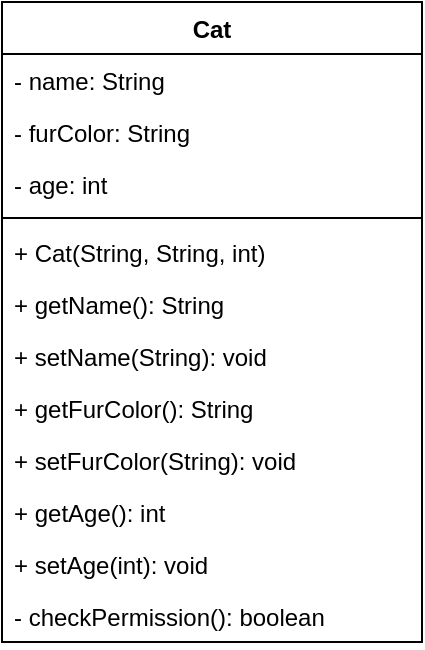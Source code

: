 <mxfile>
    <diagram id="nf6CXcF38EblfYIv-sH4" name="Cat">
        <mxGraphModel dx="471" dy="535" grid="1" gridSize="10" guides="1" tooltips="1" connect="1" arrows="1" fold="1" page="1" pageScale="1" pageWidth="850" pageHeight="1100" math="0" shadow="0">
            <root>
                <mxCell id="0"/>
                <mxCell id="1" parent="0"/>
                <mxCell id="2" value="Cat" style="swimlane;fontStyle=1;align=center;verticalAlign=top;childLayout=stackLayout;horizontal=1;startSize=26;horizontalStack=0;resizeParent=1;resizeParentMax=0;resizeLast=0;collapsible=1;marginBottom=0;" vertex="1" parent="1">
                    <mxGeometry x="320" y="150" width="210" height="320" as="geometry">
                        <mxRectangle x="320" y="150" width="60" height="30" as="alternateBounds"/>
                    </mxGeometry>
                </mxCell>
                <mxCell id="3" value="- name: String" style="text;strokeColor=none;fillColor=none;align=left;verticalAlign=top;spacingLeft=4;spacingRight=4;overflow=hidden;rotatable=0;points=[[0,0.5],[1,0.5]];portConstraint=eastwest;" vertex="1" parent="2">
                    <mxGeometry y="26" width="210" height="26" as="geometry"/>
                </mxCell>
                <mxCell id="6" value="- furColor: String" style="text;strokeColor=none;fillColor=none;align=left;verticalAlign=top;spacingLeft=4;spacingRight=4;overflow=hidden;rotatable=0;points=[[0,0.5],[1,0.5]];portConstraint=eastwest;" vertex="1" parent="2">
                    <mxGeometry y="52" width="210" height="26" as="geometry"/>
                </mxCell>
                <mxCell id="7" value="- age: int" style="text;strokeColor=none;fillColor=none;align=left;verticalAlign=top;spacingLeft=4;spacingRight=4;overflow=hidden;rotatable=0;points=[[0,0.5],[1,0.5]];portConstraint=eastwest;" vertex="1" parent="2">
                    <mxGeometry y="78" width="210" height="26" as="geometry"/>
                </mxCell>
                <mxCell id="4" value="" style="line;strokeWidth=1;fillColor=none;align=left;verticalAlign=middle;spacingTop=-1;spacingLeft=3;spacingRight=3;rotatable=0;labelPosition=right;points=[];portConstraint=eastwest;strokeColor=inherit;" vertex="1" parent="2">
                    <mxGeometry y="104" width="210" height="8" as="geometry"/>
                </mxCell>
                <mxCell id="5" value="+ Cat(String, String, int)" style="text;strokeColor=none;fillColor=none;align=left;verticalAlign=top;spacingLeft=4;spacingRight=4;overflow=hidden;rotatable=0;points=[[0,0.5],[1,0.5]];portConstraint=eastwest;" vertex="1" parent="2">
                    <mxGeometry y="112" width="210" height="26" as="geometry"/>
                </mxCell>
                <mxCell id="8" value="+ getName(): String" style="text;strokeColor=none;fillColor=none;align=left;verticalAlign=top;spacingLeft=4;spacingRight=4;overflow=hidden;rotatable=0;points=[[0,0.5],[1,0.5]];portConstraint=eastwest;" vertex="1" parent="2">
                    <mxGeometry y="138" width="210" height="26" as="geometry"/>
                </mxCell>
                <mxCell id="9" value="+ setName(String): void" style="text;strokeColor=none;fillColor=none;align=left;verticalAlign=top;spacingLeft=4;spacingRight=4;overflow=hidden;rotatable=0;points=[[0,0.5],[1,0.5]];portConstraint=eastwest;" vertex="1" parent="2">
                    <mxGeometry y="164" width="210" height="26" as="geometry"/>
                </mxCell>
                <mxCell id="10" value="+ getFurColor(): String" style="text;strokeColor=none;fillColor=none;align=left;verticalAlign=top;spacingLeft=4;spacingRight=4;overflow=hidden;rotatable=0;points=[[0,0.5],[1,0.5]];portConstraint=eastwest;" vertex="1" parent="2">
                    <mxGeometry y="190" width="210" height="26" as="geometry"/>
                </mxCell>
                <mxCell id="11" value="+ setFurColor(String): void" style="text;strokeColor=none;fillColor=none;align=left;verticalAlign=top;spacingLeft=4;spacingRight=4;overflow=hidden;rotatable=0;points=[[0,0.5],[1,0.5]];portConstraint=eastwest;" vertex="1" parent="2">
                    <mxGeometry y="216" width="210" height="26" as="geometry"/>
                </mxCell>
                <mxCell id="12" value="+ getAge(): int" style="text;strokeColor=none;fillColor=none;align=left;verticalAlign=top;spacingLeft=4;spacingRight=4;overflow=hidden;rotatable=0;points=[[0,0.5],[1,0.5]];portConstraint=eastwest;" vertex="1" parent="2">
                    <mxGeometry y="242" width="210" height="26" as="geometry"/>
                </mxCell>
                <mxCell id="13" value="+ setAge(int): void" style="text;strokeColor=none;fillColor=none;align=left;verticalAlign=top;spacingLeft=4;spacingRight=4;overflow=hidden;rotatable=0;points=[[0,0.5],[1,0.5]];portConstraint=eastwest;" vertex="1" parent="2">
                    <mxGeometry y="268" width="210" height="26" as="geometry"/>
                </mxCell>
                <mxCell id="14" value="- checkPermission(): boolean" style="text;strokeColor=none;fillColor=none;align=left;verticalAlign=top;spacingLeft=4;spacingRight=4;overflow=hidden;rotatable=0;points=[[0,0.5],[1,0.5]];portConstraint=eastwest;" vertex="1" parent="2">
                    <mxGeometry y="294" width="210" height="26" as="geometry"/>
                </mxCell>
            </root>
        </mxGraphModel>
    </diagram>
    <diagram id="k0CA6xjKnbfSxCprKQLg" name="App / Cat">
        <mxGraphModel dx="706" dy="528" grid="1" gridSize="10" guides="1" tooltips="1" connect="1" arrows="1" fold="1" page="1" pageScale="1" pageWidth="850" pageHeight="1100" math="0" shadow="0">
            <root>
                <mxCell id="0"/>
                <mxCell id="1" parent="0"/>
                <mxCell id="X5golgz6GThpYnPuRxXP-1" value="Cat" style="swimlane;fontStyle=1;align=center;verticalAlign=top;childLayout=stackLayout;horizontal=1;startSize=26;horizontalStack=0;resizeParent=1;resizeParentMax=0;resizeLast=0;collapsible=1;marginBottom=0;" vertex="1" parent="1">
                    <mxGeometry x="360" y="120" width="210" height="320" as="geometry">
                        <mxRectangle x="320" y="150" width="60" height="30" as="alternateBounds"/>
                    </mxGeometry>
                </mxCell>
                <mxCell id="X5golgz6GThpYnPuRxXP-2" value="- name: String" style="text;strokeColor=none;fillColor=none;align=left;verticalAlign=top;spacingLeft=4;spacingRight=4;overflow=hidden;rotatable=0;points=[[0,0.5],[1,0.5]];portConstraint=eastwest;" vertex="1" parent="X5golgz6GThpYnPuRxXP-1">
                    <mxGeometry y="26" width="210" height="26" as="geometry"/>
                </mxCell>
                <mxCell id="X5golgz6GThpYnPuRxXP-3" value="- furColor: String" style="text;strokeColor=none;fillColor=none;align=left;verticalAlign=top;spacingLeft=4;spacingRight=4;overflow=hidden;rotatable=0;points=[[0,0.5],[1,0.5]];portConstraint=eastwest;" vertex="1" parent="X5golgz6GThpYnPuRxXP-1">
                    <mxGeometry y="52" width="210" height="26" as="geometry"/>
                </mxCell>
                <mxCell id="X5golgz6GThpYnPuRxXP-4" value="- age: int" style="text;strokeColor=none;fillColor=none;align=left;verticalAlign=top;spacingLeft=4;spacingRight=4;overflow=hidden;rotatable=0;points=[[0,0.5],[1,0.5]];portConstraint=eastwest;" vertex="1" parent="X5golgz6GThpYnPuRxXP-1">
                    <mxGeometry y="78" width="210" height="26" as="geometry"/>
                </mxCell>
                <mxCell id="X5golgz6GThpYnPuRxXP-5" value="" style="line;strokeWidth=1;fillColor=none;align=left;verticalAlign=middle;spacingTop=-1;spacingLeft=3;spacingRight=3;rotatable=0;labelPosition=right;points=[];portConstraint=eastwest;strokeColor=inherit;" vertex="1" parent="X5golgz6GThpYnPuRxXP-1">
                    <mxGeometry y="104" width="210" height="8" as="geometry"/>
                </mxCell>
                <mxCell id="X5golgz6GThpYnPuRxXP-6" value="+ Cat(String, String, int)" style="text;strokeColor=none;fillColor=none;align=left;verticalAlign=top;spacingLeft=4;spacingRight=4;overflow=hidden;rotatable=0;points=[[0,0.5],[1,0.5]];portConstraint=eastwest;" vertex="1" parent="X5golgz6GThpYnPuRxXP-1">
                    <mxGeometry y="112" width="210" height="26" as="geometry"/>
                </mxCell>
                <mxCell id="X5golgz6GThpYnPuRxXP-7" value="+ getName(): String" style="text;strokeColor=none;fillColor=none;align=left;verticalAlign=top;spacingLeft=4;spacingRight=4;overflow=hidden;rotatable=0;points=[[0,0.5],[1,0.5]];portConstraint=eastwest;" vertex="1" parent="X5golgz6GThpYnPuRxXP-1">
                    <mxGeometry y="138" width="210" height="26" as="geometry"/>
                </mxCell>
                <mxCell id="X5golgz6GThpYnPuRxXP-8" value="+ setName(String): void" style="text;strokeColor=none;fillColor=none;align=left;verticalAlign=top;spacingLeft=4;spacingRight=4;overflow=hidden;rotatable=0;points=[[0,0.5],[1,0.5]];portConstraint=eastwest;" vertex="1" parent="X5golgz6GThpYnPuRxXP-1">
                    <mxGeometry y="164" width="210" height="26" as="geometry"/>
                </mxCell>
                <mxCell id="X5golgz6GThpYnPuRxXP-9" value="+ getFurColor(): String" style="text;strokeColor=none;fillColor=none;align=left;verticalAlign=top;spacingLeft=4;spacingRight=4;overflow=hidden;rotatable=0;points=[[0,0.5],[1,0.5]];portConstraint=eastwest;" vertex="1" parent="X5golgz6GThpYnPuRxXP-1">
                    <mxGeometry y="190" width="210" height="26" as="geometry"/>
                </mxCell>
                <mxCell id="X5golgz6GThpYnPuRxXP-10" value="+ setFurColor(String): void" style="text;strokeColor=none;fillColor=none;align=left;verticalAlign=top;spacingLeft=4;spacingRight=4;overflow=hidden;rotatable=0;points=[[0,0.5],[1,0.5]];portConstraint=eastwest;" vertex="1" parent="X5golgz6GThpYnPuRxXP-1">
                    <mxGeometry y="216" width="210" height="26" as="geometry"/>
                </mxCell>
                <mxCell id="X5golgz6GThpYnPuRxXP-11" value="+ getAge(): int" style="text;strokeColor=none;fillColor=none;align=left;verticalAlign=top;spacingLeft=4;spacingRight=4;overflow=hidden;rotatable=0;points=[[0,0.5],[1,0.5]];portConstraint=eastwest;" vertex="1" parent="X5golgz6GThpYnPuRxXP-1">
                    <mxGeometry y="242" width="210" height="26" as="geometry"/>
                </mxCell>
                <mxCell id="X5golgz6GThpYnPuRxXP-12" value="+ setAge(int): void" style="text;strokeColor=none;fillColor=none;align=left;verticalAlign=top;spacingLeft=4;spacingRight=4;overflow=hidden;rotatable=0;points=[[0,0.5],[1,0.5]];portConstraint=eastwest;" vertex="1" parent="X5golgz6GThpYnPuRxXP-1">
                    <mxGeometry y="268" width="210" height="26" as="geometry"/>
                </mxCell>
                <mxCell id="X5golgz6GThpYnPuRxXP-13" value="- checkPermission(): boolean" style="text;strokeColor=none;fillColor=none;align=left;verticalAlign=top;spacingLeft=4;spacingRight=4;overflow=hidden;rotatable=0;points=[[0,0.5],[1,0.5]];portConstraint=eastwest;" vertex="1" parent="X5golgz6GThpYnPuRxXP-1">
                    <mxGeometry y="294" width="210" height="26" as="geometry"/>
                </mxCell>
                <mxCell id="X5golgz6GThpYnPuRxXP-14" value="App" style="swimlane;fontStyle=1;align=center;verticalAlign=top;childLayout=stackLayout;horizontal=1;startSize=26;horizontalStack=0;resizeParent=1;resizeParentMax=0;resizeLast=0;collapsible=1;marginBottom=0;" vertex="1" parent="1">
                    <mxGeometry x="120" y="120" width="160" height="86" as="geometry"/>
                </mxCell>
                <mxCell id="X5golgz6GThpYnPuRxXP-16" value="" style="line;strokeWidth=1;fillColor=none;align=left;verticalAlign=middle;spacingTop=-1;spacingLeft=3;spacingRight=3;rotatable=0;labelPosition=right;points=[];portConstraint=eastwest;strokeColor=inherit;" vertex="1" parent="X5golgz6GThpYnPuRxXP-14">
                    <mxGeometry y="26" width="160" height="8" as="geometry"/>
                </mxCell>
                <mxCell id="X5golgz6GThpYnPuRxXP-17" value="+ main(String[]): void" style="text;strokeColor=none;fillColor=none;align=left;verticalAlign=top;spacingLeft=4;spacingRight=4;overflow=hidden;rotatable=0;points=[[0,0.5],[1,0.5]];portConstraint=eastwest;fontStyle=4" vertex="1" parent="X5golgz6GThpYnPuRxXP-14">
                    <mxGeometry y="34" width="160" height="26" as="geometry"/>
                </mxCell>
                <mxCell id="X5golgz6GThpYnPuRxXP-18" value="+ output(String): void" style="text;strokeColor=none;fillColor=none;align=left;verticalAlign=top;spacingLeft=4;spacingRight=4;overflow=hidden;rotatable=0;points=[[0,0.5],[1,0.5]];portConstraint=eastwest;fontStyle=4" vertex="1" parent="X5golgz6GThpYnPuRxXP-14">
                    <mxGeometry y="60" width="160" height="26" as="geometry"/>
                </mxCell>
                <mxCell id="X5golgz6GThpYnPuRxXP-19" value="" style="endArrow=open;endFill=1;endSize=12;html=1;exitX=1;exitY=0.5;exitDx=0;exitDy=0;entryX=0;entryY=0.809;entryDx=0;entryDy=0;entryPerimeter=0;" edge="1" parent="1" source="X5golgz6GThpYnPuRxXP-17" target="X5golgz6GThpYnPuRxXP-2">
                    <mxGeometry width="160" relative="1" as="geometry">
                        <mxPoint x="280" y="270" as="sourcePoint"/>
                        <mxPoint x="440" y="270" as="targetPoint"/>
                    </mxGeometry>
                </mxCell>
            </root>
        </mxGraphModel>
    </diagram>
</mxfile>